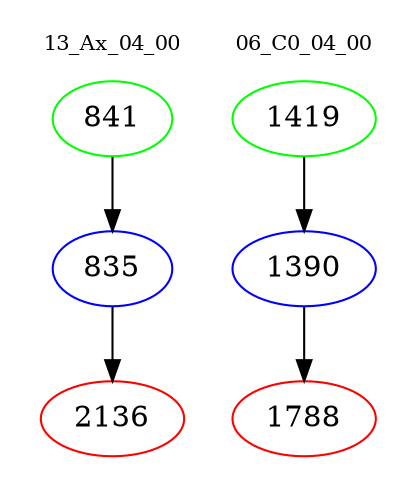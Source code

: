 digraph{
subgraph cluster_0 {
color = white
label = "13_Ax_04_00";
fontsize=10;
T0_841 [label="841", color="green"]
T0_841 -> T0_835 [color="black"]
T0_835 [label="835", color="blue"]
T0_835 -> T0_2136 [color="black"]
T0_2136 [label="2136", color="red"]
}
subgraph cluster_1 {
color = white
label = "06_C0_04_00";
fontsize=10;
T1_1419 [label="1419", color="green"]
T1_1419 -> T1_1390 [color="black"]
T1_1390 [label="1390", color="blue"]
T1_1390 -> T1_1788 [color="black"]
T1_1788 [label="1788", color="red"]
}
}
